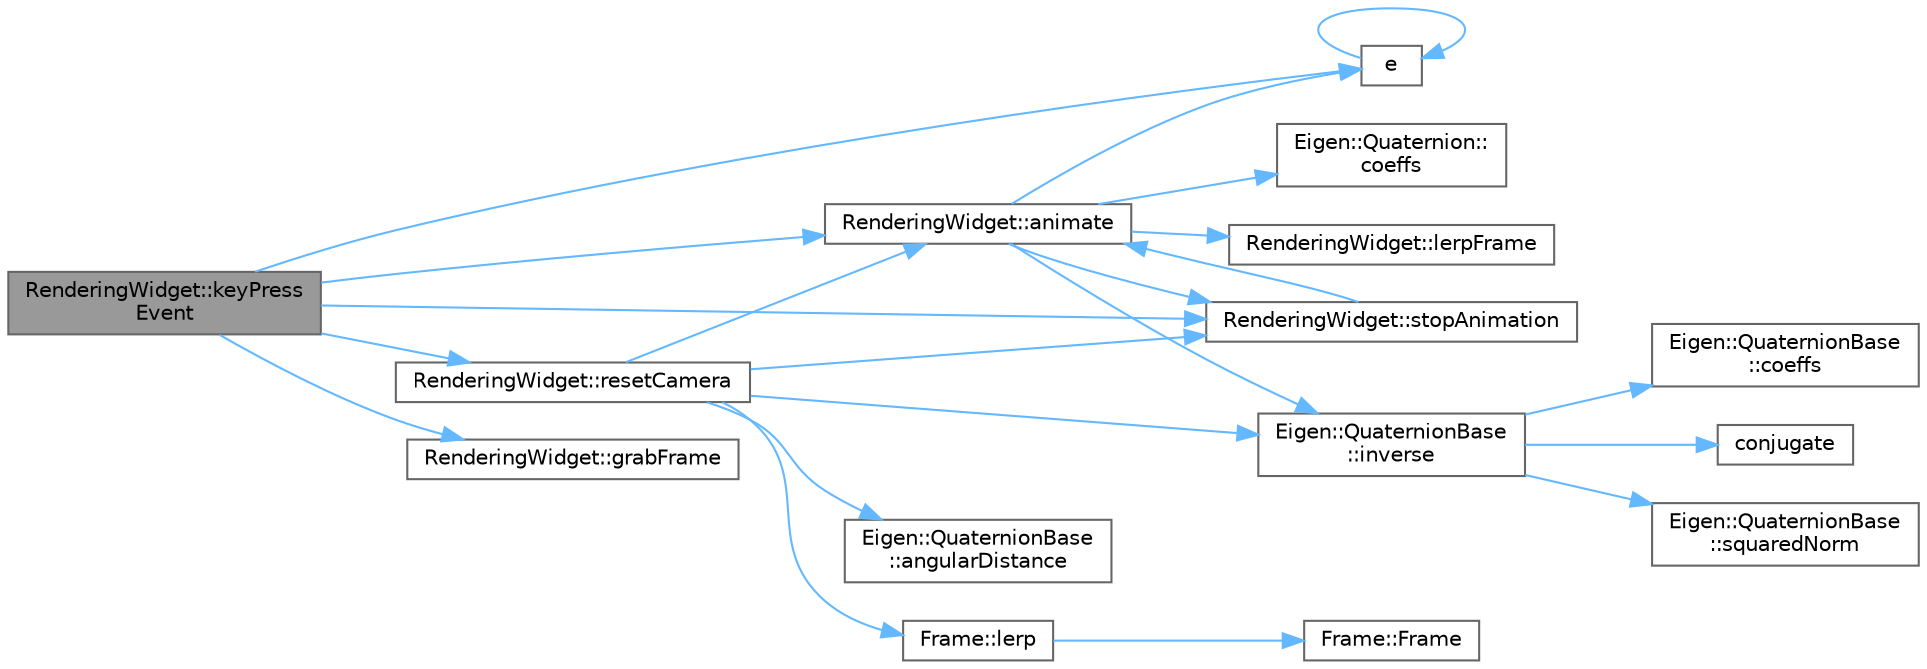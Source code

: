 digraph "RenderingWidget::keyPressEvent"
{
 // LATEX_PDF_SIZE
  bgcolor="transparent";
  edge [fontname=Helvetica,fontsize=10,labelfontname=Helvetica,labelfontsize=10];
  node [fontname=Helvetica,fontsize=10,shape=box,height=0.2,width=0.4];
  rankdir="LR";
  Node1 [id="Node000001",label="RenderingWidget::keyPress\lEvent",height=0.2,width=0.4,color="gray40", fillcolor="grey60", style="filled", fontcolor="black",tooltip=" "];
  Node1 -> Node2 [id="edge1_Node000001_Node000002",color="steelblue1",style="solid",tooltip=" "];
  Node2 [id="Node000002",label="RenderingWidget::animate",height=0.2,width=0.4,color="grey40", fillcolor="white", style="filled",URL="$class_rendering_widget.html#a42662a78bad9b38f20e2bff4aa0978b2",tooltip=" "];
  Node2 -> Node3 [id="edge2_Node000002_Node000003",color="steelblue1",style="solid",tooltip=" "];
  Node3 [id="Node000003",label="Eigen::Quaternion::\lcoeffs",height=0.2,width=0.4,color="grey40", fillcolor="white", style="filled",URL="$class_eigen_1_1_quaternion.html#a4a1f1abc1c04f50e14022bcfb87a203d",tooltip=" "];
  Node2 -> Node4 [id="edge3_Node000002_Node000004",color="steelblue1",style="solid",tooltip=" "];
  Node4 [id="Node000004",label="e",height=0.2,width=0.4,color="grey40", fillcolor="white", style="filled",URL="$_cwise__array__power__array_8cpp.html#a9cb86ff854760bf91a154f2724a9101d",tooltip=" "];
  Node4 -> Node4 [id="edge4_Node000004_Node000004",color="steelblue1",style="solid",tooltip=" "];
  Node2 -> Node5 [id="edge5_Node000002_Node000005",color="steelblue1",style="solid",tooltip=" "];
  Node5 [id="Node000005",label="Eigen::QuaternionBase\l::inverse",height=0.2,width=0.4,color="grey40", fillcolor="white", style="filled",URL="$class_eigen_1_1_quaternion_base.html#a6a1d8af1fe34cb4127f705c0d10ef649",tooltip=" "];
  Node5 -> Node6 [id="edge6_Node000005_Node000006",color="steelblue1",style="solid",tooltip=" "];
  Node6 [id="Node000006",label="Eigen::QuaternionBase\l::coeffs",height=0.2,width=0.4,color="grey40", fillcolor="white", style="filled",URL="$class_eigen_1_1_quaternion_base.html#a1a7dd10b8e218170dd8f52edd8356f9b",tooltip=" "];
  Node5 -> Node7 [id="edge7_Node000005_Node000007",color="steelblue1",style="solid",tooltip=" "];
  Node7 [id="Node000007",label="conjugate",height=0.2,width=0.4,color="grey40", fillcolor="white", style="filled",URL="$_common_cwise_unary_ops_8h.html#acea5b38fcb99c3e0b91a43bfcca923ce",tooltip=" "];
  Node5 -> Node8 [id="edge8_Node000005_Node000008",color="steelblue1",style="solid",tooltip=" "];
  Node8 [id="Node000008",label="Eigen::QuaternionBase\l::squaredNorm",height=0.2,width=0.4,color="grey40", fillcolor="white", style="filled",URL="$class_eigen_1_1_quaternion_base.html#a5370cf77843374a5adefca3f78770961",tooltip=" "];
  Node2 -> Node9 [id="edge9_Node000002_Node000009",color="steelblue1",style="solid",tooltip=" "];
  Node9 [id="Node000009",label="RenderingWidget::lerpFrame",height=0.2,width=0.4,color="grey40", fillcolor="white", style="filled",URL="$class_rendering_widget.html#a9659ee2fa19695af53746f6ebc0c420d",tooltip=" "];
  Node2 -> Node10 [id="edge10_Node000002_Node000010",color="steelblue1",style="solid",tooltip=" "];
  Node10 [id="Node000010",label="RenderingWidget::stopAnimation",height=0.2,width=0.4,color="grey40", fillcolor="white", style="filled",URL="$class_rendering_widget.html#a050a478fb26a1fa12d50ae345bad61e4",tooltip=" "];
  Node10 -> Node2 [id="edge11_Node000010_Node000002",color="steelblue1",style="solid",tooltip=" "];
  Node1 -> Node4 [id="edge12_Node000001_Node000004",color="steelblue1",style="solid",tooltip=" "];
  Node1 -> Node11 [id="edge13_Node000001_Node000011",color="steelblue1",style="solid",tooltip=" "];
  Node11 [id="Node000011",label="RenderingWidget::grabFrame",height=0.2,width=0.4,color="grey40", fillcolor="white", style="filled",URL="$class_rendering_widget.html#acaaa7ab26e8760ac64066eeae8dd2309",tooltip=" "];
  Node1 -> Node12 [id="edge14_Node000001_Node000012",color="steelblue1",style="solid",tooltip=" "];
  Node12 [id="Node000012",label="RenderingWidget::resetCamera",height=0.2,width=0.4,color="grey40", fillcolor="white", style="filled",URL="$class_rendering_widget.html#a6efa9ccd9301cbf7ccc918cf6d0cc5b0",tooltip=" "];
  Node12 -> Node13 [id="edge15_Node000012_Node000013",color="steelblue1",style="solid",tooltip=" "];
  Node13 [id="Node000013",label="Eigen::QuaternionBase\l::angularDistance",height=0.2,width=0.4,color="grey40", fillcolor="white", style="filled",URL="$class_eigen_1_1_quaternion_base.html#a0261a3b32273d97fe4e3e3cce999c4f8",tooltip=" "];
  Node12 -> Node2 [id="edge16_Node000012_Node000002",color="steelblue1",style="solid",tooltip=" "];
  Node12 -> Node5 [id="edge17_Node000012_Node000005",color="steelblue1",style="solid",tooltip=" "];
  Node12 -> Node14 [id="edge18_Node000012_Node000014",color="steelblue1",style="solid",tooltip=" "];
  Node14 [id="Node000014",label="Frame::lerp",height=0.2,width=0.4,color="grey40", fillcolor="white", style="filled",URL="$class_frame.html#abcd65164dfe3d18a68e9e07bc2362102",tooltip=" "];
  Node14 -> Node15 [id="edge19_Node000014_Node000015",color="steelblue1",style="solid",tooltip=" "];
  Node15 [id="Node000015",label="Frame::Frame",height=0.2,width=0.4,color="grey40", fillcolor="white", style="filled",URL="$class_frame.html#a1204f9941e023f07c9762e2328b0c4d2",tooltip=" "];
  Node12 -> Node10 [id="edge20_Node000012_Node000010",color="steelblue1",style="solid",tooltip=" "];
  Node1 -> Node10 [id="edge21_Node000001_Node000010",color="steelblue1",style="solid",tooltip=" "];
}
